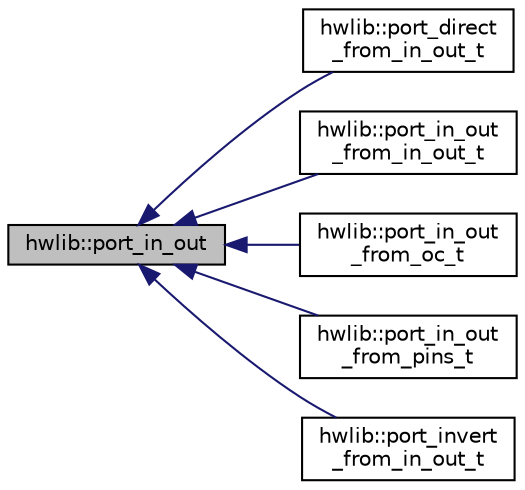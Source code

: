 digraph "hwlib::port_in_out"
{
  edge [fontname="Helvetica",fontsize="10",labelfontname="Helvetica",labelfontsize="10"];
  node [fontname="Helvetica",fontsize="10",shape=record];
  rankdir="LR";
  Node0 [label="hwlib::port_in_out",height=0.2,width=0.4,color="black", fillcolor="grey75", style="filled", fontcolor="black"];
  Node0 -> Node1 [dir="back",color="midnightblue",fontsize="10",style="solid",fontname="Helvetica"];
  Node1 [label="hwlib::port_direct\l_from_in_out_t",height=0.2,width=0.4,color="black", fillcolor="white", style="filled",URL="$classhwlib_1_1port__direct__from__in__out__t.html"];
  Node0 -> Node2 [dir="back",color="midnightblue",fontsize="10",style="solid",fontname="Helvetica"];
  Node2 [label="hwlib::port_in_out\l_from_in_out_t",height=0.2,width=0.4,color="black", fillcolor="white", style="filled",URL="$classhwlib_1_1port__in__out__from__in__out__t.html"];
  Node0 -> Node3 [dir="back",color="midnightblue",fontsize="10",style="solid",fontname="Helvetica"];
  Node3 [label="hwlib::port_in_out\l_from_oc_t",height=0.2,width=0.4,color="black", fillcolor="white", style="filled",URL="$classhwlib_1_1port__in__out__from__oc__t.html"];
  Node0 -> Node4 [dir="back",color="midnightblue",fontsize="10",style="solid",fontname="Helvetica"];
  Node4 [label="hwlib::port_in_out\l_from_pins_t",height=0.2,width=0.4,color="black", fillcolor="white", style="filled",URL="$classhwlib_1_1port__in__out__from__pins__t.html",tooltip="in_out "];
  Node0 -> Node5 [dir="back",color="midnightblue",fontsize="10",style="solid",fontname="Helvetica"];
  Node5 [label="hwlib::port_invert\l_from_in_out_t",height=0.2,width=0.4,color="black", fillcolor="white", style="filled",URL="$classhwlib_1_1port__invert__from__in__out__t.html"];
}
